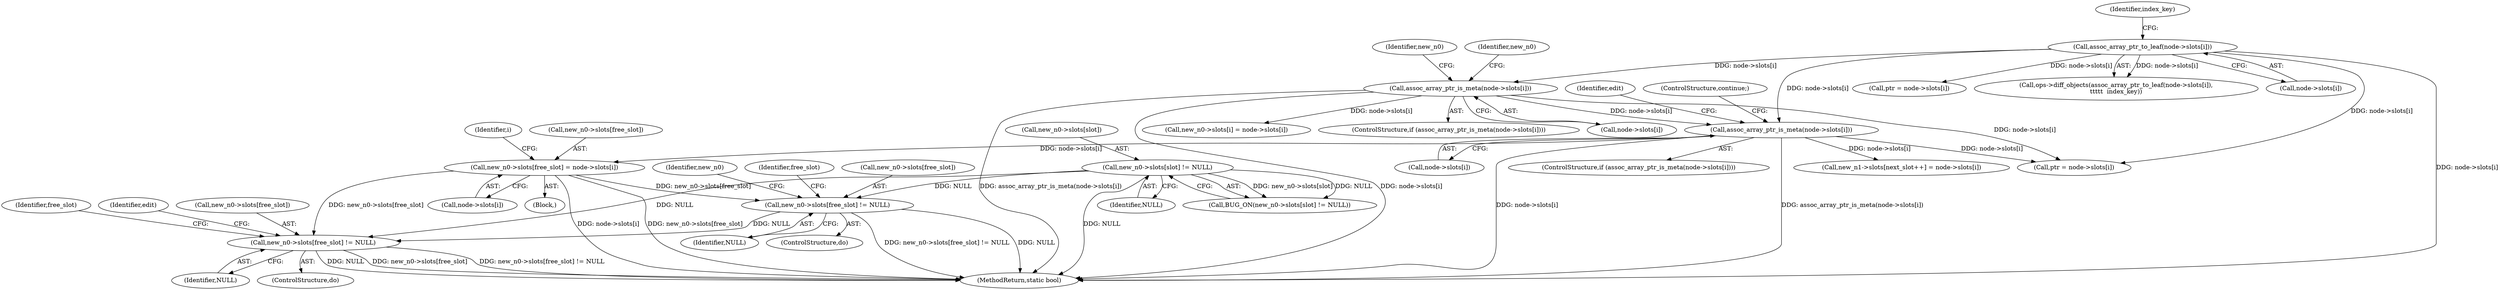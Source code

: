 digraph "0_linux_ea6789980fdaa610d7eb63602c746bf6ec70cd2b@API" {
"1000678" [label="(Call,new_n0->slots[free_slot] != NULL)"];
"1000650" [label="(Call,new_n0->slots[free_slot] = node->slots[i])"];
"1000605" [label="(Call,assoc_array_ptr_is_meta(node->slots[i]))"];
"1000881" [label="(Call,assoc_array_ptr_to_leaf(node->slots[i]))"];
"1000546" [label="(Call,assoc_array_ptr_is_meta(node->slots[i]))"];
"1000572" [label="(Call,new_n0->slots[slot] != NULL)"];
"1000643" [label="(Call,new_n0->slots[free_slot] != NULL)"];
"1000572" [label="(Call,new_n0->slots[slot] != NULL)"];
"1000677" [label="(Identifier,free_slot)"];
"1000674" [label="(ControlStructure,do)"];
"1000881" [label="(Call,assoc_array_ptr_to_leaf(node->slots[i]))"];
"1001065" [label="(Call,ptr = node->slots[i])"];
"1000649" [label="(Identifier,NULL)"];
"1000602" [label="(Identifier,i)"];
"1000643" [label="(Call,new_n0->slots[free_slot] != NULL)"];
"1000552" [label="(Call,new_n0->slots[i] = node->slots[i])"];
"1000555" [label="(Identifier,new_n0)"];
"1001112" [label="(MethodReturn,static bool)"];
"1000545" [label="(ControlStructure,if (assoc_array_ptr_is_meta(node->slots[i])))"];
"1000687" [label="(Identifier,edit)"];
"1000604" [label="(ControlStructure,if (assoc_array_ptr_is_meta(node->slots[i])))"];
"1000653" [label="(Identifier,new_n0)"];
"1000880" [label="(Call,ops->diff_objects(assoc_array_ptr_to_leaf(node->slots[i]),\n\t\t\t\t\t  index_key))"];
"1000546" [label="(Call,assoc_array_ptr_is_meta(node->slots[i]))"];
"1000616" [label="(Identifier,edit)"];
"1000650" [label="(Call,new_n0->slots[free_slot] = node->slots[i])"];
"1000747" [label="(Call,ptr = node->slots[i])"];
"1000656" [label="(Call,node->slots[i])"];
"1000621" [label="(Call,new_n1->slots[next_slot++] = node->slots[i])"];
"1000611" [label="(ControlStructure,continue;)"];
"1000638" [label="(Block,)"];
"1000567" [label="(Identifier,new_n0)"];
"1000678" [label="(Call,new_n0->slots[free_slot] != NULL)"];
"1000573" [label="(Call,new_n0->slots[slot])"];
"1000882" [label="(Call,node->slots[i])"];
"1000679" [label="(Call,new_n0->slots[free_slot])"];
"1000578" [label="(Identifier,NULL)"];
"1000571" [label="(Call,BUG_ON(new_n0->slots[slot] != NULL))"];
"1000547" [label="(Call,node->slots[i])"];
"1000642" [label="(Identifier,free_slot)"];
"1000639" [label="(ControlStructure,do)"];
"1000684" [label="(Identifier,NULL)"];
"1000651" [label="(Call,new_n0->slots[free_slot])"];
"1000644" [label="(Call,new_n0->slots[free_slot])"];
"1000606" [label="(Call,node->slots[i])"];
"1000887" [label="(Identifier,index_key)"];
"1000605" [label="(Call,assoc_array_ptr_is_meta(node->slots[i]))"];
"1000678" -> "1000674"  [label="AST: "];
"1000678" -> "1000684"  [label="CFG: "];
"1000679" -> "1000678"  [label="AST: "];
"1000684" -> "1000678"  [label="AST: "];
"1000677" -> "1000678"  [label="CFG: "];
"1000687" -> "1000678"  [label="CFG: "];
"1000678" -> "1001112"  [label="DDG: new_n0->slots[free_slot] != NULL"];
"1000678" -> "1001112"  [label="DDG: NULL"];
"1000678" -> "1001112"  [label="DDG: new_n0->slots[free_slot]"];
"1000650" -> "1000678"  [label="DDG: new_n0->slots[free_slot]"];
"1000572" -> "1000678"  [label="DDG: NULL"];
"1000643" -> "1000678"  [label="DDG: NULL"];
"1000650" -> "1000638"  [label="AST: "];
"1000650" -> "1000656"  [label="CFG: "];
"1000651" -> "1000650"  [label="AST: "];
"1000656" -> "1000650"  [label="AST: "];
"1000602" -> "1000650"  [label="CFG: "];
"1000650" -> "1001112"  [label="DDG: node->slots[i]"];
"1000650" -> "1001112"  [label="DDG: new_n0->slots[free_slot]"];
"1000650" -> "1000643"  [label="DDG: new_n0->slots[free_slot]"];
"1000605" -> "1000650"  [label="DDG: node->slots[i]"];
"1000605" -> "1000604"  [label="AST: "];
"1000605" -> "1000606"  [label="CFG: "];
"1000606" -> "1000605"  [label="AST: "];
"1000611" -> "1000605"  [label="CFG: "];
"1000616" -> "1000605"  [label="CFG: "];
"1000605" -> "1001112"  [label="DDG: assoc_array_ptr_is_meta(node->slots[i])"];
"1000605" -> "1001112"  [label="DDG: node->slots[i]"];
"1000881" -> "1000605"  [label="DDG: node->slots[i]"];
"1000546" -> "1000605"  [label="DDG: node->slots[i]"];
"1000605" -> "1000621"  [label="DDG: node->slots[i]"];
"1000605" -> "1000747"  [label="DDG: node->slots[i]"];
"1000881" -> "1000880"  [label="AST: "];
"1000881" -> "1000882"  [label="CFG: "];
"1000882" -> "1000881"  [label="AST: "];
"1000887" -> "1000881"  [label="CFG: "];
"1000881" -> "1001112"  [label="DDG: node->slots[i]"];
"1000881" -> "1000546"  [label="DDG: node->slots[i]"];
"1000881" -> "1000747"  [label="DDG: node->slots[i]"];
"1000881" -> "1000880"  [label="DDG: node->slots[i]"];
"1000881" -> "1001065"  [label="DDG: node->slots[i]"];
"1000546" -> "1000545"  [label="AST: "];
"1000546" -> "1000547"  [label="CFG: "];
"1000547" -> "1000546"  [label="AST: "];
"1000555" -> "1000546"  [label="CFG: "];
"1000567" -> "1000546"  [label="CFG: "];
"1000546" -> "1001112"  [label="DDG: assoc_array_ptr_is_meta(node->slots[i])"];
"1000546" -> "1001112"  [label="DDG: node->slots[i]"];
"1000546" -> "1000552"  [label="DDG: node->slots[i]"];
"1000546" -> "1000747"  [label="DDG: node->slots[i]"];
"1000572" -> "1000571"  [label="AST: "];
"1000572" -> "1000578"  [label="CFG: "];
"1000573" -> "1000572"  [label="AST: "];
"1000578" -> "1000572"  [label="AST: "];
"1000571" -> "1000572"  [label="CFG: "];
"1000572" -> "1001112"  [label="DDG: NULL"];
"1000572" -> "1000571"  [label="DDG: new_n0->slots[slot]"];
"1000572" -> "1000571"  [label="DDG: NULL"];
"1000572" -> "1000643"  [label="DDG: NULL"];
"1000643" -> "1000639"  [label="AST: "];
"1000643" -> "1000649"  [label="CFG: "];
"1000644" -> "1000643"  [label="AST: "];
"1000649" -> "1000643"  [label="AST: "];
"1000642" -> "1000643"  [label="CFG: "];
"1000653" -> "1000643"  [label="CFG: "];
"1000643" -> "1001112"  [label="DDG: new_n0->slots[free_slot] != NULL"];
"1000643" -> "1001112"  [label="DDG: NULL"];
}
